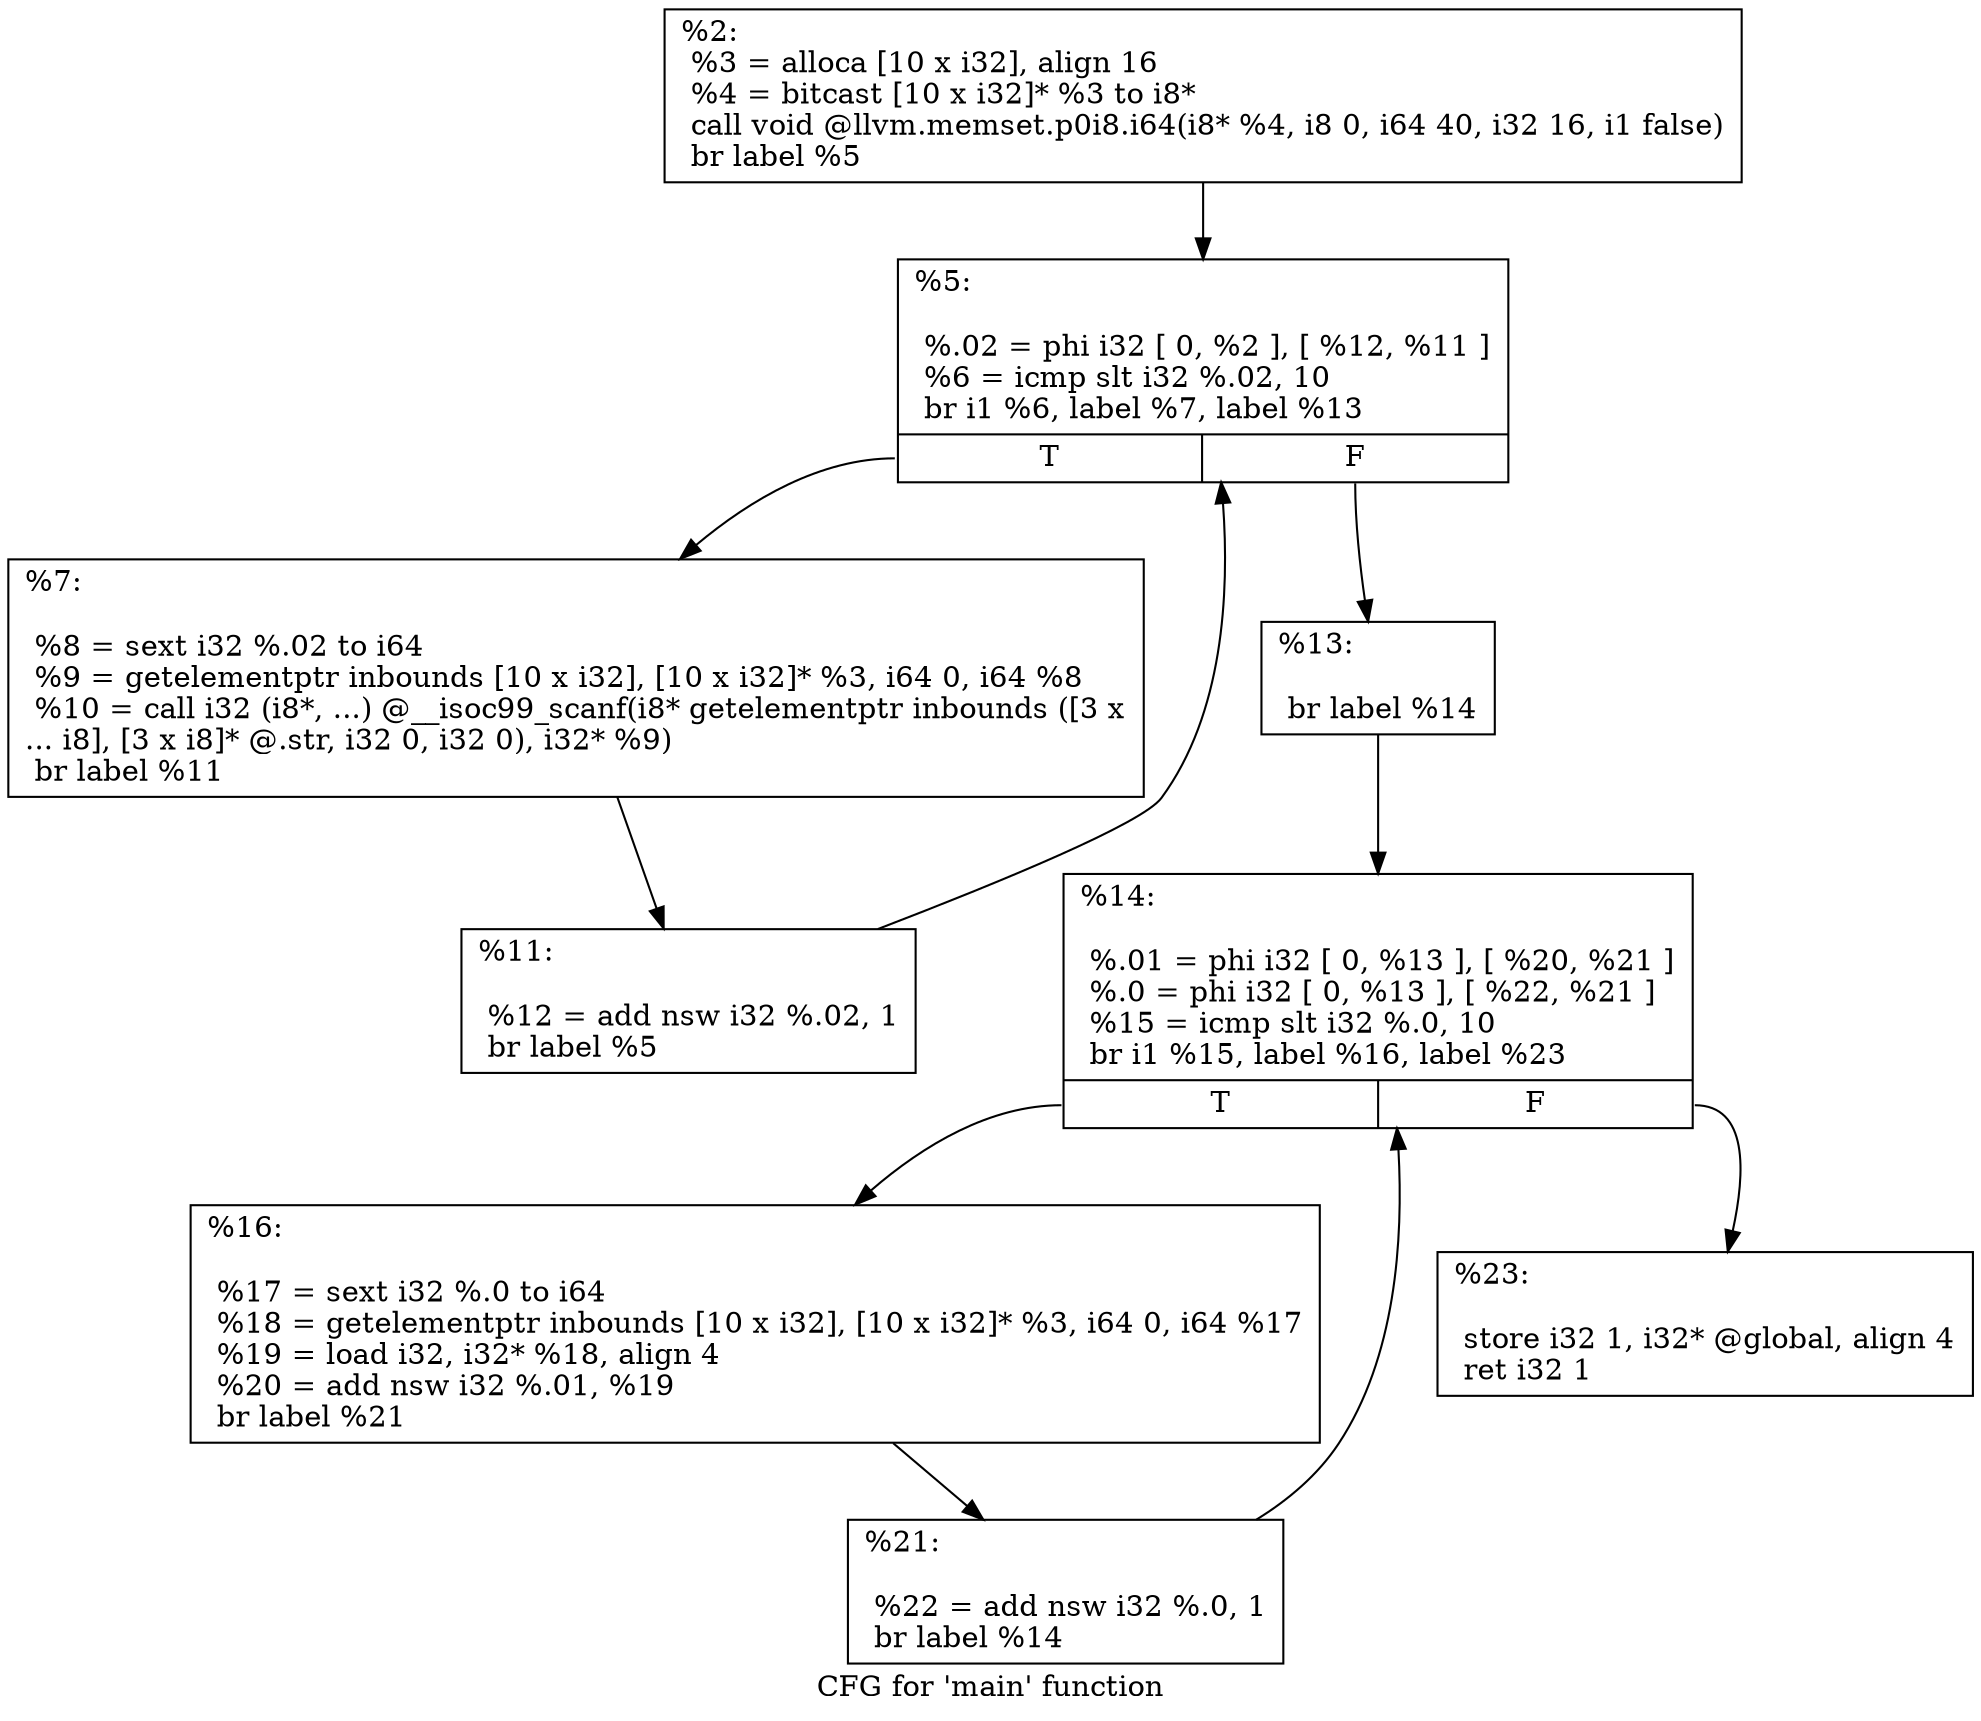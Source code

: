 digraph "CFG for 'main' function" {
	label="CFG for 'main' function";

	Node0x7fffe3c54a70 [shape=record,label="{%2:\l  %3 = alloca [10 x i32], align 16\l  %4 = bitcast [10 x i32]* %3 to i8*\l  call void @llvm.memset.p0i8.i64(i8* %4, i8 0, i64 40, i32 16, i1 false)\l  br label %5\l}"];
	Node0x7fffe3c54a70 -> Node0x7fffe3c55000;
	Node0x7fffe3c55000 [shape=record,label="{%5:\l\l  %.02 = phi i32 [ 0, %2 ], [ %12, %11 ]\l  %6 = icmp slt i32 %.02, 10\l  br i1 %6, label %7, label %13\l|{<s0>T|<s1>F}}"];
	Node0x7fffe3c55000:s0 -> Node0x7fffe3c553c0;
	Node0x7fffe3c55000:s1 -> Node0x7fffe3c55450;
	Node0x7fffe3c553c0 [shape=record,label="{%7:\l\l  %8 = sext i32 %.02 to i64\l  %9 = getelementptr inbounds [10 x i32], [10 x i32]* %3, i64 0, i64 %8\l  %10 = call i32 (i8*, ...) @__isoc99_scanf(i8* getelementptr inbounds ([3 x\l... i8], [3 x i8]* @.str, i32 0, i32 0), i32* %9)\l  br label %11\l}"];
	Node0x7fffe3c553c0 -> Node0x7fffe3c550f0;
	Node0x7fffe3c550f0 [shape=record,label="{%11:\l\l  %12 = add nsw i32 %.02, 1\l  br label %5\l}"];
	Node0x7fffe3c550f0 -> Node0x7fffe3c55000;
	Node0x7fffe3c55450 [shape=record,label="{%13:\l\l  br label %14\l}"];
	Node0x7fffe3c55450 -> Node0x7fffe3c55d00;
	Node0x7fffe3c55d00 [shape=record,label="{%14:\l\l  %.01 = phi i32 [ 0, %13 ], [ %20, %21 ]\l  %.0 = phi i32 [ 0, %13 ], [ %22, %21 ]\l  %15 = icmp slt i32 %.0, 10\l  br i1 %15, label %16, label %23\l|{<s0>T|<s1>F}}"];
	Node0x7fffe3c55d00:s0 -> Node0x7fffe3c56000;
	Node0x7fffe3c55d00:s1 -> Node0x7fffe3c56050;
	Node0x7fffe3c56000 [shape=record,label="{%16:\l\l  %17 = sext i32 %.0 to i64\l  %18 = getelementptr inbounds [10 x i32], [10 x i32]* %3, i64 0, i64 %17\l  %19 = load i32, i32* %18, align 4\l  %20 = add nsw i32 %.01, %19\l  br label %21\l}"];
	Node0x7fffe3c56000 -> Node0x7fffe3c55db0;
	Node0x7fffe3c55db0 [shape=record,label="{%21:\l\l  %22 = add nsw i32 %.0, 1\l  br label %14\l}"];
	Node0x7fffe3c55db0 -> Node0x7fffe3c55d00;
	Node0x7fffe3c56050 [shape=record,label="{%23:\l\l  store i32 1, i32* @global, align 4\l  ret i32 1\l}"];
}
